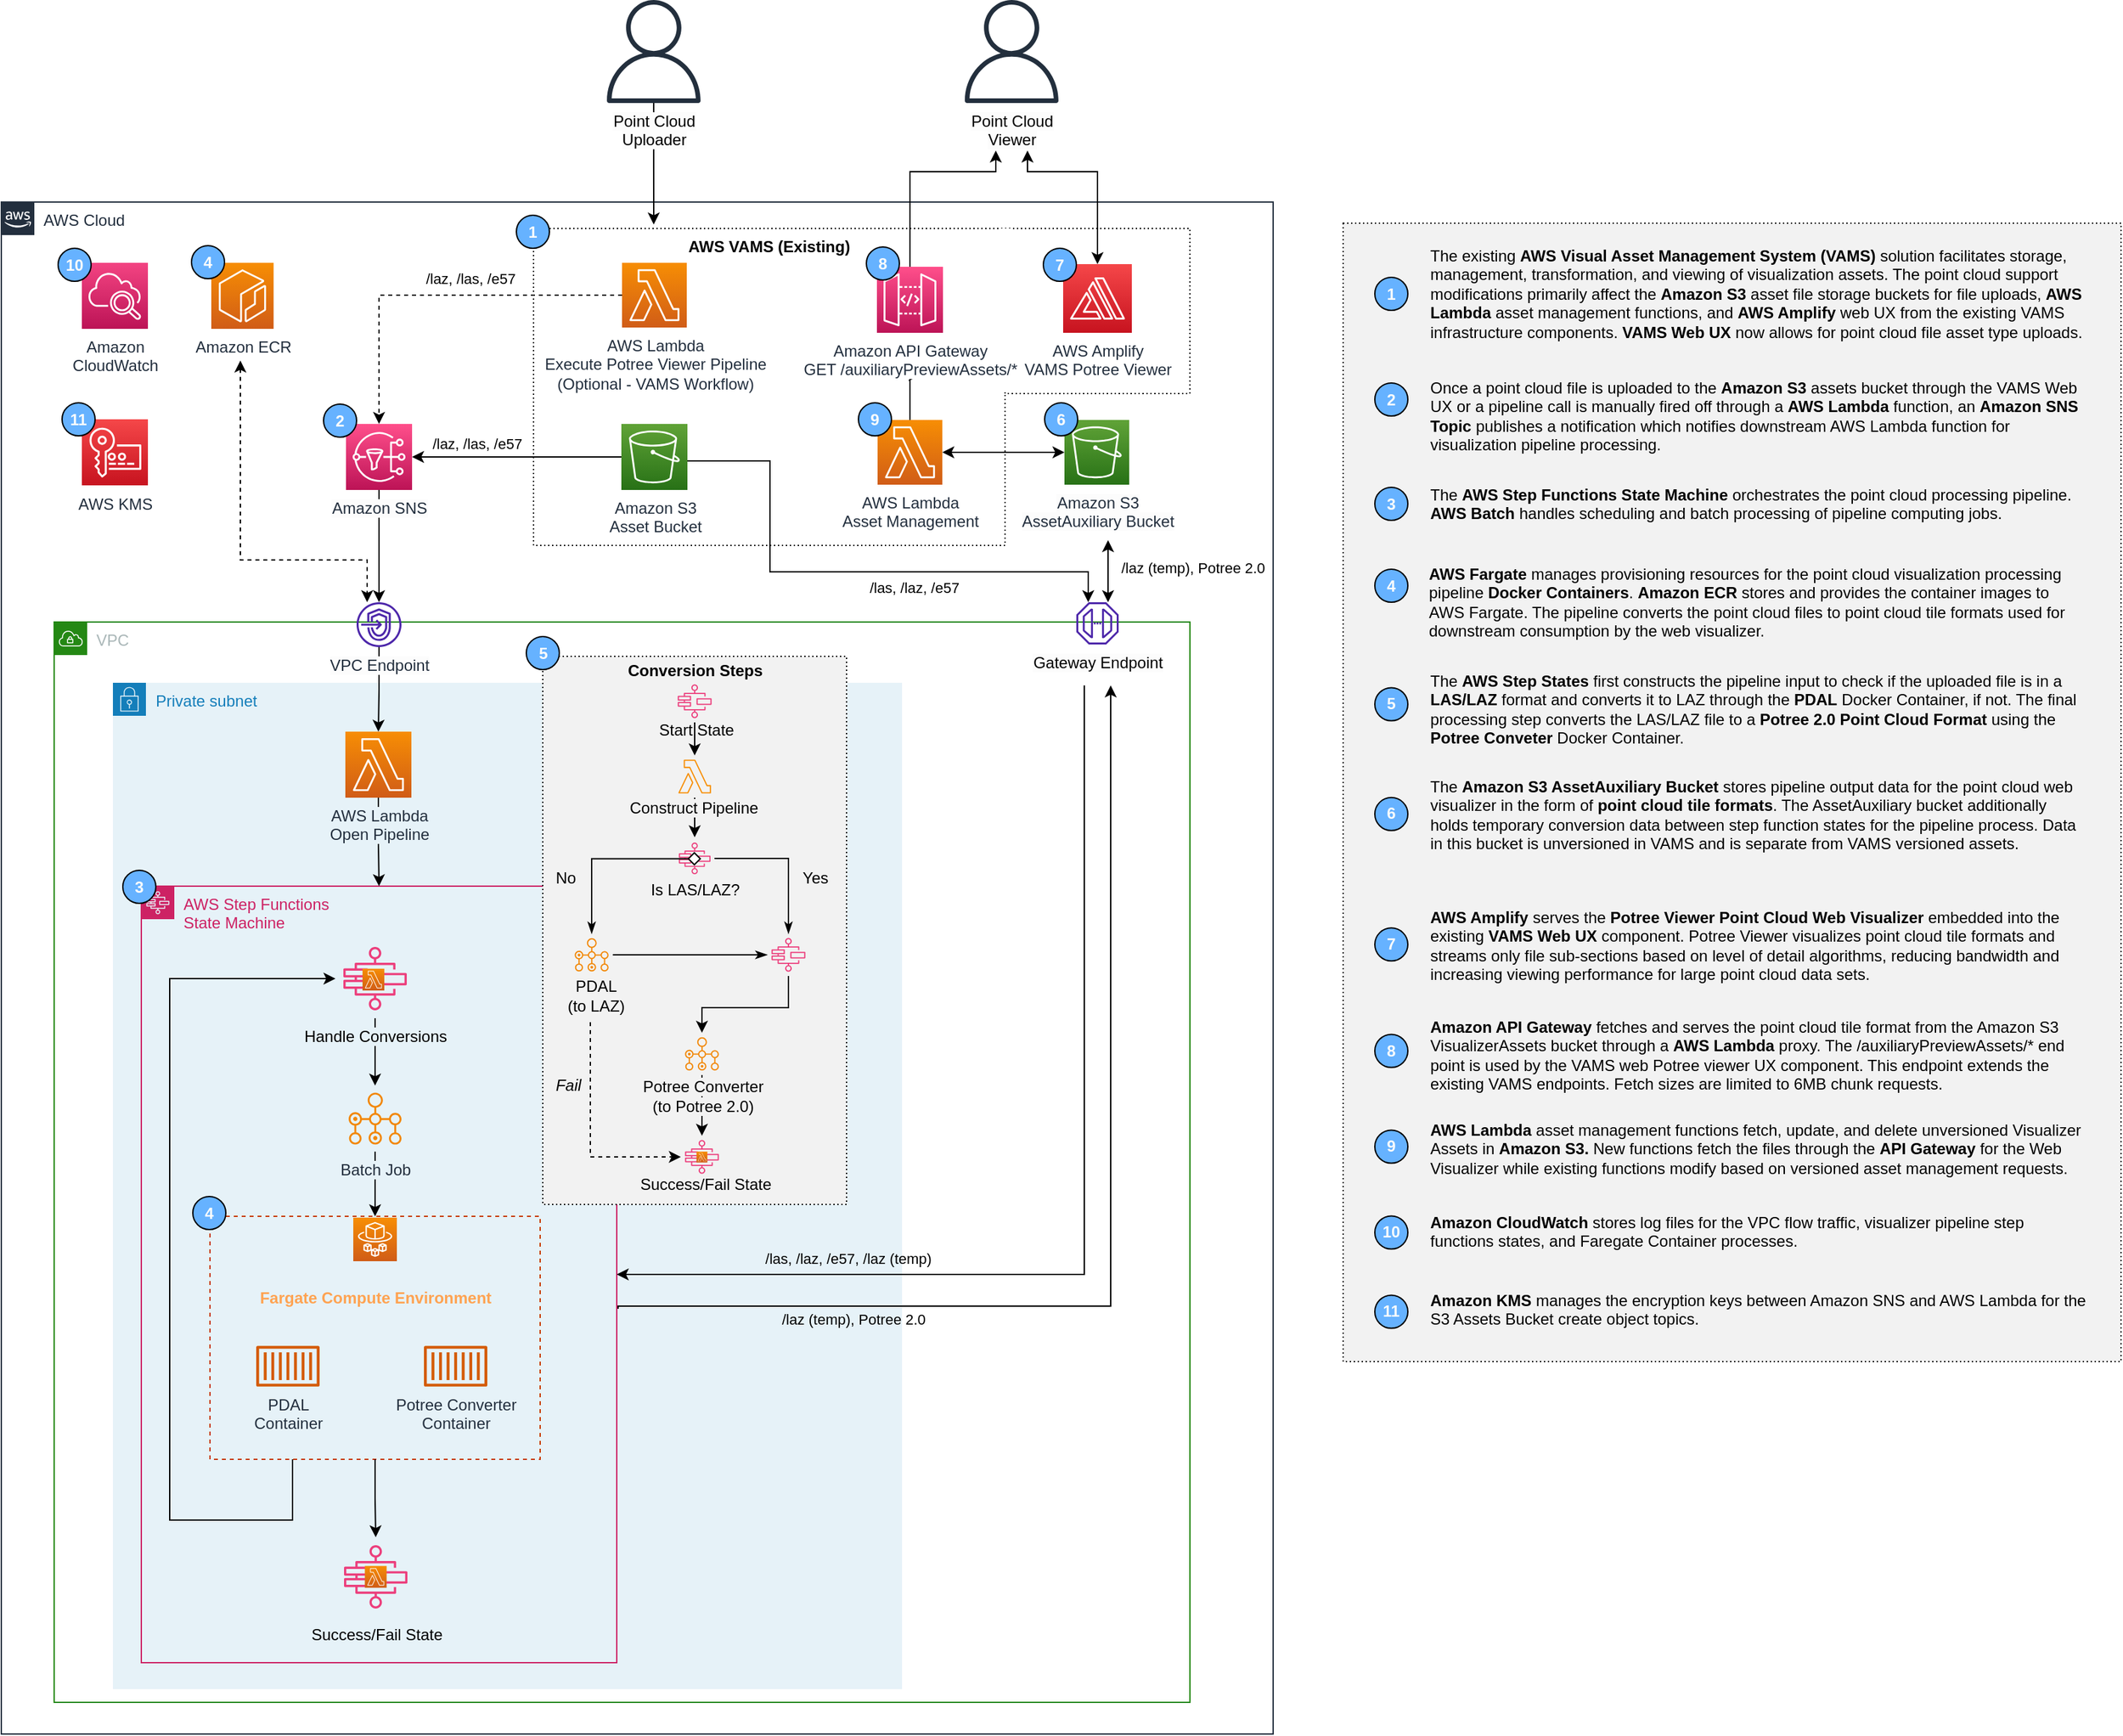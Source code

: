 <mxfile version="21.7.4" type="device">
  <diagram name="Page-1" id="asZA_H9dcr1Hdg0wqSvO">
    <mxGraphModel dx="874" dy="1098" grid="0" gridSize="10" guides="1" tooltips="1" connect="1" arrows="1" fold="1" page="0" pageScale="1" pageWidth="850" pageHeight="1100" math="0" shadow="0">
      <root>
        <mxCell id="0" />
        <mxCell id="P3zlHuA92NW-nEsySU8p-326" value="Groups" style="" parent="0" />
        <mxCell id="P3zlHuA92NW-nEsySU8p-206" value="Private subnet" style="points=[[0,0],[0.25,0],[0.5,0],[0.75,0],[1,0],[1,0.25],[1,0.5],[1,0.75],[1,1],[0.75,1],[0.5,1],[0.25,1],[0,1],[0,0.75],[0,0.5],[0,0.25]];outlineConnect=0;gradientColor=none;html=1;whiteSpace=wrap;fontSize=12;fontStyle=0;container=1;pointerEvents=0;collapsible=0;recursiveResize=0;shape=mxgraph.aws4.group;grIcon=mxgraph.aws4.group_security_group;grStroke=0;strokeColor=#147EBA;fillColor=#E6F2F8;verticalAlign=top;align=left;spacingLeft=30;fontColor=#147EBA;dashed=0;" parent="P3zlHuA92NW-nEsySU8p-326" vertex="1">
          <mxGeometry x="1344.5" y="647" width="597.5" height="762" as="geometry" />
        </mxCell>
        <mxCell id="P3zlHuA92NW-nEsySU8p-205" value="AWS Step Functions &lt;br&gt;State Machine" style="points=[[0,0],[0.25,0],[0.5,0],[0.75,0],[1,0],[1,0.25],[1,0.5],[1,0.75],[1,1],[0.75,1],[0.5,1],[0.25,1],[0,1],[0,0.75],[0,0.5],[0,0.25]];outlineConnect=0;gradientColor=none;html=1;whiteSpace=wrap;fontSize=12;fontStyle=0;container=0;pointerEvents=0;collapsible=0;recursiveResize=0;shape=mxgraph.aws4.group;grIcon=mxgraph.aws4.group_aws_step_functions_workflow;strokeColor=#CD2264;fillColor=none;verticalAlign=top;align=left;spacingLeft=30;fontColor=#CD2264;dashed=0;" parent="P3zlHuA92NW-nEsySU8p-326" vertex="1">
          <mxGeometry x="1366" y="801" width="360" height="588" as="geometry" />
        </mxCell>
        <mxCell id="P3zlHuA92NW-nEsySU8p-51" value="AWS Cloud" style="points=[[0,0],[0.25,0],[0.5,0],[0.75,0],[1,0],[1,0.25],[1,0.5],[1,0.75],[1,1],[0.75,1],[0.5,1],[0.25,1],[0,1],[0,0.75],[0,0.5],[0,0.25]];outlineConnect=0;gradientColor=none;html=1;whiteSpace=wrap;fontSize=12;fontStyle=0;container=0;pointerEvents=0;collapsible=0;recursiveResize=0;shape=mxgraph.aws4.group;grIcon=mxgraph.aws4.group_aws_cloud_alt;strokeColor=#232F3E;fillColor=none;verticalAlign=top;align=left;spacingLeft=30;fontColor=#232F3E;dashed=0;" parent="P3zlHuA92NW-nEsySU8p-326" vertex="1">
          <mxGeometry x="1260" y="283" width="963" height="1160" as="geometry" />
        </mxCell>
        <mxCell id="P3zlHuA92NW-nEsySU8p-172" value="VPC" style="points=[[0,0],[0.25,0],[0.5,0],[0.75,0],[1,0],[1,0.25],[1,0.5],[1,0.75],[1,1],[0.75,1],[0.5,1],[0.25,1],[0,1],[0,0.75],[0,0.5],[0,0.25]];outlineConnect=0;gradientColor=none;html=1;whiteSpace=wrap;fontSize=12;fontStyle=0;container=0;pointerEvents=0;collapsible=0;recursiveResize=0;shape=mxgraph.aws4.group;grIcon=mxgraph.aws4.group_vpc;strokeColor=#248814;fillColor=none;verticalAlign=top;align=left;spacingLeft=30;fontColor=#AAB7B8;dashed=0;" parent="P3zlHuA92NW-nEsySU8p-326" vertex="1">
          <mxGeometry x="1300" y="601" width="860" height="818" as="geometry" />
        </mxCell>
        <mxCell id="P3zlHuA92NW-nEsySU8p-188" value="&lt;font color=&quot;#000000&quot;&gt;&lt;b&gt;AWS VAMS (Existing)&lt;/b&gt;&lt;/font&gt;" style="fillColor=none;strokeColor=#000000;dashed=1;verticalAlign=top;fontStyle=0;fontColor=#147EBA;whiteSpace=wrap;html=1;dashPattern=1 2;" parent="P3zlHuA92NW-nEsySU8p-326" vertex="1">
          <mxGeometry x="1663" y="303" width="357" height="240" as="geometry" />
        </mxCell>
        <mxCell id="P3zlHuA92NW-nEsySU8p-235" value="" style="rounded=0;whiteSpace=wrap;html=1;fillColor=#f2f2f2;dashed=1;dashPattern=1 2;" parent="P3zlHuA92NW-nEsySU8p-326" vertex="1">
          <mxGeometry x="1670" y="627" width="230" height="415" as="geometry" />
        </mxCell>
        <mxCell id="P3zlHuA92NW-nEsySU8p-204" value="" style="group;dashed=1;dashPattern=1 2;" parent="P3zlHuA92NW-nEsySU8p-326" vertex="1" connectable="0">
          <mxGeometry x="1418" y="1051" width="250" height="184" as="geometry" />
        </mxCell>
        <mxCell id="P3zlHuA92NW-nEsySU8p-191" value="" style="rounded=0;whiteSpace=wrap;html=1;fillColor=none;fontColor=#000000;strokeColor=#C73500;dashed=1;" parent="P3zlHuA92NW-nEsySU8p-204" vertex="1">
          <mxGeometry width="250" height="184" as="geometry" />
        </mxCell>
        <mxCell id="P3zlHuA92NW-nEsySU8p-192" value="&lt;font color=&quot;#ffa352&quot;&gt;&lt;br&gt;&lt;b&gt;Fargate Compute Environment&lt;/b&gt;&lt;/font&gt;" style="sketch=0;points=[[0,0,0],[0.25,0,0],[0.5,0,0],[0.75,0,0],[1,0,0],[0,1,0],[0.25,1,0],[0.5,1,0],[0.75,1,0],[1,1,0],[0,0.25,0],[0,0.5,0],[0,0.75,0],[1,0.25,0],[1,0.5,0],[1,0.75,0]];outlineConnect=0;fontColor=#232F3E;gradientColor=#F78E04;gradientDirection=north;fillColor=#D05C17;strokeColor=#ffffff;dashed=0;verticalLabelPosition=bottom;verticalAlign=top;align=center;html=1;fontSize=12;fontStyle=0;aspect=fixed;shape=mxgraph.aws4.resourceIcon;resIcon=mxgraph.aws4.fargate;" parent="P3zlHuA92NW-nEsySU8p-204" vertex="1">
          <mxGeometry x="108.5" y="1" width="33" height="33" as="geometry" />
        </mxCell>
        <mxCell id="ZkvdCX0CWbvOf_RxFRPi-1" value="" style="fillColor=none;strokeColor=#000000;dashed=1;verticalAlign=top;fontStyle=0;fontColor=#147EBA;whiteSpace=wrap;html=1;dashPattern=1 2;" parent="P3zlHuA92NW-nEsySU8p-326" vertex="1">
          <mxGeometry x="2020" y="303" width="140" height="125" as="geometry" />
        </mxCell>
        <mxCell id="ZkvdCX0CWbvOf_RxFRPi-3" value="" style="rounded=0;whiteSpace=wrap;html=1;strokeColor=none;" parent="P3zlHuA92NW-nEsySU8p-326" vertex="1">
          <mxGeometry x="2016" y="303" width="9" height="124" as="geometry" />
        </mxCell>
        <mxCell id="ZkvdCX0CWbvOf_RxFRPi-14" value="" style="rounded=0;whiteSpace=wrap;html=1;fillColor=#f2f2f2;dashed=1;dashPattern=1 2;" parent="P3zlHuA92NW-nEsySU8p-326" vertex="1">
          <mxGeometry x="2276" y="299" width="589" height="862" as="geometry" />
        </mxCell>
        <mxCell id="HA9BwRUmKmDaCuc93T5s-1" style="edgeStyle=orthogonalEdgeStyle;rounded=0;orthogonalLoop=1;jettySize=auto;html=1;exitX=0.5;exitY=1;exitDx=0;exitDy=0;" parent="P3zlHuA92NW-nEsySU8p-326" source="ZkvdCX0CWbvOf_RxFRPi-14" target="ZkvdCX0CWbvOf_RxFRPi-14" edge="1">
          <mxGeometry relative="1" as="geometry" />
        </mxCell>
        <mxCell id="1" value="Main" style="" parent="0" />
        <mxCell id="P3zlHuA92NW-nEsySU8p-74" value="/laz, /las, /e57" style="edgeStyle=orthogonalEdgeStyle;rounded=0;orthogonalLoop=1;jettySize=auto;html=1;exitX=0;exitY=0.5;exitDx=0;exitDy=0;exitPerimeter=0;entryX=1;entryY=0.5;entryDx=0;entryDy=0;entryPerimeter=0;" parent="1" source="P3zlHuA92NW-nEsySU8p-77" target="P3zlHuA92NW-nEsySU8p-142" edge="1">
          <mxGeometry x="0.382" y="-10" relative="1" as="geometry">
            <mxPoint as="offset" />
            <mxPoint x="1640" y="356" as="sourcePoint" />
            <mxPoint x="1590" y="371" as="targetPoint" />
            <Array as="points" />
          </mxGeometry>
        </mxCell>
        <mxCell id="P3zlHuA92NW-nEsySU8p-144" style="edgeStyle=orthogonalEdgeStyle;rounded=0;orthogonalLoop=1;jettySize=auto;html=1;" parent="1" source="P3zlHuA92NW-nEsySU8p-142" target="P3zlHuA92NW-nEsySU8p-174" edge="1">
          <mxGeometry relative="1" as="geometry">
            <mxPoint x="1547" y="574" as="targetPoint" />
            <Array as="points">
              <mxPoint x="1558" y="485" />
              <mxPoint x="1558" y="485" />
            </Array>
          </mxGeometry>
        </mxCell>
        <mxCell id="P3zlHuA92NW-nEsySU8p-157" value="" style="edgeStyle=orthogonalEdgeStyle;rounded=0;orthogonalLoop=1;jettySize=auto;html=1;entryX=0.5;entryY=0;entryDx=0;entryDy=0;entryPerimeter=0;startArrow=classic;startFill=1;endArrow=classic;endFill=1;" parent="1" target="P3zlHuA92NW-nEsySU8p-155" edge="1">
          <mxGeometry relative="1" as="geometry">
            <mxPoint x="2037" y="244" as="sourcePoint" />
            <Array as="points">
              <mxPoint x="2037" y="260" />
              <mxPoint x="2090" y="260" />
            </Array>
            <mxPoint x="2090" y="324" as="targetPoint" />
          </mxGeometry>
        </mxCell>
        <mxCell id="P3zlHuA92NW-nEsySU8p-214" style="edgeStyle=orthogonalEdgeStyle;rounded=0;orthogonalLoop=1;jettySize=auto;html=1;entryX=0.5;entryY=0;entryDx=0;entryDy=0;" parent="1" source="P3zlHuA92NW-nEsySU8p-212" target="P3zlHuA92NW-nEsySU8p-191" edge="1">
          <mxGeometry relative="1" as="geometry" />
        </mxCell>
        <mxCell id="P3zlHuA92NW-nEsySU8p-215" value="&lt;font color=&quot;#000000&quot;&gt;Success/Fail State&lt;/font&gt;" style="sketch=0;points=[[0,0,0],[0.25,0,0],[0.5,0,0],[0.75,0,0],[1,0,0],[0,1,0],[0.25,1,0],[0.5,1,0],[0.75,1,0],[1,1,0],[0,0.25,0],[0,0.5,0],[0,0.75,0],[1,0.25,0],[1,0.5,0],[1,0.75,0]];outlineConnect=0;fontColor=#232F3E;gradientColor=#FF4F8B;gradientDirection=north;fillColor=none;strokeColor=#ec3e7c;dashed=0;verticalLabelPosition=bottom;verticalAlign=top;align=center;html=1;fontSize=12;fontStyle=0;aspect=fixed;shape=mxgraph.aws4.resourceIcon;resIcon=mxgraph.aws4.step_functions;labelBackgroundColor=#e6f2f8;" parent="1" vertex="1">
          <mxGeometry x="1513.5" y="1294" width="60" height="60" as="geometry" />
        </mxCell>
        <mxCell id="P3zlHuA92NW-nEsySU8p-216" style="edgeStyle=orthogonalEdgeStyle;rounded=0;orthogonalLoop=1;jettySize=auto;html=1;entryX=0.5;entryY=0;entryDx=0;entryDy=0;entryPerimeter=0;" parent="1" source="P3zlHuA92NW-nEsySU8p-191" target="P3zlHuA92NW-nEsySU8p-215" edge="1">
          <mxGeometry relative="1" as="geometry" />
        </mxCell>
        <mxCell id="P3zlHuA92NW-nEsySU8p-221" style="edgeStyle=orthogonalEdgeStyle;rounded=0;orthogonalLoop=1;jettySize=auto;html=1;entryX=0.5;entryY=0;entryDx=0;entryDy=0;" parent="1" source="P3zlHuA92NW-nEsySU8p-220" target="P3zlHuA92NW-nEsySU8p-205" edge="1">
          <mxGeometry relative="1" as="geometry" />
        </mxCell>
        <mxCell id="P3zlHuA92NW-nEsySU8p-213" style="edgeStyle=orthogonalEdgeStyle;rounded=0;orthogonalLoop=1;jettySize=auto;html=1;entryX=0.5;entryY=0;entryDx=0;entryDy=0;entryPerimeter=0;" parent="1" source="P3zlHuA92NW-nEsySU8p-208" target="P3zlHuA92NW-nEsySU8p-212" edge="1">
          <mxGeometry relative="1" as="geometry" />
        </mxCell>
        <mxCell id="P3zlHuA92NW-nEsySU8p-222" style="edgeStyle=orthogonalEdgeStyle;rounded=0;orthogonalLoop=1;jettySize=auto;html=1;entryX=0;entryY=0.5;entryDx=0;entryDy=0;entryPerimeter=0;exitX=0.25;exitY=1;exitDx=0;exitDy=0;" parent="1" source="P3zlHuA92NW-nEsySU8p-191" target="P3zlHuA92NW-nEsySU8p-208" edge="1">
          <mxGeometry relative="1" as="geometry">
            <Array as="points">
              <mxPoint x="1480.5" y="1281" />
              <mxPoint x="1387.5" y="1281" />
              <mxPoint x="1387.5" y="871" />
            </Array>
          </mxGeometry>
        </mxCell>
        <mxCell id="P3zlHuA92NW-nEsySU8p-175" value="" style="edgeStyle=orthogonalEdgeStyle;rounded=0;orthogonalLoop=1;jettySize=auto;html=1;entryX=0.5;entryY=0;entryDx=0;entryDy=0;entryPerimeter=0;" parent="1" source="P3zlHuA92NW-nEsySU8p-174" target="P3zlHuA92NW-nEsySU8p-220" edge="1">
          <mxGeometry relative="1" as="geometry">
            <mxPoint x="1546" y="658" as="targetPoint" />
          </mxGeometry>
        </mxCell>
        <mxCell id="P3zlHuA92NW-nEsySU8p-224" style="edgeStyle=orthogonalEdgeStyle;rounded=0;orthogonalLoop=1;jettySize=auto;html=1;" parent="1" edge="1">
          <mxGeometry relative="1" as="geometry">
            <mxPoint x="2100" y="649" as="targetPoint" />
            <Array as="points">
              <mxPoint x="2100" y="1119" />
            </Array>
            <mxPoint x="1727" y="1121" as="sourcePoint" />
          </mxGeometry>
        </mxCell>
        <mxCell id="P3zlHuA92NW-nEsySU8p-270" value="&lt;span style=&quot;&quot;&gt;/laz (temp), Potree 2.0&lt;/span&gt;" style="edgeLabel;html=1;align=center;verticalAlign=middle;resizable=0;points=[];labelBackgroundColor=none;" parent="P3zlHuA92NW-nEsySU8p-224" vertex="1" connectable="0">
          <mxGeometry x="-0.574" y="2" relative="1" as="geometry">
            <mxPoint y="12" as="offset" />
          </mxGeometry>
        </mxCell>
        <mxCell id="P3zlHuA92NW-nEsySU8p-225" style="edgeStyle=orthogonalEdgeStyle;rounded=0;orthogonalLoop=1;jettySize=auto;html=1;startArrow=classic;startFill=1;endArrow=none;endFill=0;exitX=1;exitY=0.5;exitDx=0;exitDy=0;" parent="1" edge="1" source="P3zlHuA92NW-nEsySU8p-205">
          <mxGeometry relative="1" as="geometry">
            <mxPoint x="1669" y="1099" as="sourcePoint" />
            <mxPoint x="2080" y="649" as="targetPoint" />
            <Array as="points">
              <mxPoint x="2080" y="1095" />
            </Array>
          </mxGeometry>
        </mxCell>
        <mxCell id="P3zlHuA92NW-nEsySU8p-271" value="&lt;span style=&quot;&quot;&gt;/las, /laz, /e57, /laz (temp)&lt;/span&gt;" style="edgeLabel;html=1;align=center;verticalAlign=middle;resizable=0;points=[];labelBackgroundColor=none;" parent="P3zlHuA92NW-nEsySU8p-225" vertex="1" connectable="0">
          <mxGeometry x="-0.5" y="1" relative="1" as="geometry">
            <mxPoint x="-25" y="-11" as="offset" />
          </mxGeometry>
        </mxCell>
        <mxCell id="P3zlHuA92NW-nEsySU8p-231" style="edgeStyle=orthogonalEdgeStyle;rounded=0;orthogonalLoop=1;jettySize=auto;html=1;entryX=0;entryY=0.5;entryDx=0;entryDy=0;entryPerimeter=0;startArrow=classic;startFill=1;endArrow=classic;endFill=1;" parent="1" source="P3zlHuA92NW-nEsySU8p-177" target="P3zlHuA92NW-nEsySU8p-55" edge="1">
          <mxGeometry relative="1" as="geometry" />
        </mxCell>
        <mxCell id="P3zlHuA92NW-nEsySU8p-232" style="edgeStyle=orthogonalEdgeStyle;rounded=0;orthogonalLoop=1;jettySize=auto;html=1;startArrow=none;startFill=0;exitX=0.5;exitY=0;exitDx=0;exitDy=0;exitPerimeter=0;endArrow=classic;endFill=1;" parent="1" source="ZkvdCX0CWbvOf_RxFRPi-2" edge="1">
          <mxGeometry relative="1" as="geometry">
            <mxPoint x="2013" y="244" as="targetPoint" />
            <Array as="points">
              <mxPoint x="1956" y="260" />
              <mxPoint x="2013" y="260" />
              <mxPoint x="2013" y="244" />
            </Array>
            <mxPoint x="1956" y="318" as="sourcePoint" />
          </mxGeometry>
        </mxCell>
        <mxCell id="P3zlHuA92NW-nEsySU8p-155" value="AWS Amplify&lt;br&gt;VAMS Potree Viewer" style="sketch=0;points=[[0,0,0],[0.25,0,0],[0.5,0,0],[0.75,0,0],[1,0,0],[0,1,0],[0.25,1,0],[0.5,1,0],[0.75,1,0],[1,1,0],[0,0.25,0],[0,0.5,0],[0,0.75,0],[1,0.25,0],[1,0.5,0],[1,0.75,0]];outlineConnect=0;fontColor=#232F3E;gradientColor=#F54749;gradientDirection=north;fillColor=#C7131F;strokeColor=#ffffff;dashed=0;verticalLabelPosition=bottom;verticalAlign=top;align=center;html=1;fontSize=12;fontStyle=0;aspect=fixed;shape=mxgraph.aws4.resourceIcon;resIcon=mxgraph.aws4.amplify;" parent="1" vertex="1">
          <mxGeometry x="2064" y="330" width="52" height="52" as="geometry" />
        </mxCell>
        <mxCell id="P3zlHuA92NW-nEsySU8p-334" style="edgeStyle=orthogonalEdgeStyle;rounded=0;orthogonalLoop=1;jettySize=auto;html=1;" parent="1" source="P3zlHuA92NW-nEsySU8p-316" edge="1">
          <mxGeometry relative="1" as="geometry">
            <mxPoint x="1754" y="300" as="targetPoint" />
          </mxGeometry>
        </mxCell>
        <mxCell id="P3zlHuA92NW-nEsySU8p-316" value="&lt;span style=&quot;background-color: rgb(252, 252, 252);&quot;&gt;&lt;span style=&quot;color: rgb(0, 0, 0);&quot;&gt;Point&amp;nbsp;&lt;/span&gt;&lt;span style=&quot;color: rgb(0, 0, 0);&quot;&gt;Cloud&lt;/span&gt;&lt;span style=&quot;color: rgb(0, 0, 0);&quot;&gt;&lt;br&gt;&lt;/span&gt;&lt;/span&gt;&lt;div style=&quot;border-color: var(--border-color); color: rgb(0, 0, 0);&quot;&gt;&lt;span style=&quot;border-color: var(--border-color); background-color: rgb(252, 252, 252);&quot;&gt;Uploader&lt;/span&gt;&lt;/div&gt;" style="sketch=0;outlineConnect=0;fontColor=#232F3E;gradientColor=none;fillColor=#232F3D;strokeColor=none;dashed=0;verticalLabelPosition=bottom;verticalAlign=top;align=center;html=1;fontSize=12;fontStyle=0;aspect=fixed;pointerEvents=1;shape=mxgraph.aws4.user;" parent="1" vertex="1">
          <mxGeometry x="1715" y="130" width="78" height="78" as="geometry" />
        </mxCell>
        <mxCell id="P3zlHuA92NW-nEsySU8p-317" value="&lt;span style=&quot;background-color: rgb(252, 252, 252);&quot;&gt;&lt;span style=&quot;color: rgb(0, 0, 0);&quot;&gt;Point&amp;nbsp;&lt;/span&gt;&lt;span style=&quot;color: rgb(0, 0, 0);&quot;&gt;Cloud&lt;/span&gt;&lt;span style=&quot;color: rgb(0, 0, 0);&quot;&gt;&lt;br&gt;&lt;/span&gt;&lt;/span&gt;&lt;div style=&quot;border-color: var(--border-color); color: rgb(0, 0, 0);&quot;&gt;&lt;span style=&quot;border-color: var(--border-color); background-color: rgb(252, 252, 252);&quot;&gt;Viewer&lt;/span&gt;&lt;/div&gt;" style="sketch=0;outlineConnect=0;fontColor=#232F3E;gradientColor=none;fillColor=#232F3D;strokeColor=none;dashed=0;verticalLabelPosition=bottom;verticalAlign=top;align=center;html=1;fontSize=12;fontStyle=0;aspect=fixed;pointerEvents=1;shape=mxgraph.aws4.user;" parent="1" vertex="1">
          <mxGeometry x="1986" y="130" width="78" height="78" as="geometry" />
        </mxCell>
        <mxCell id="P3zlHuA92NW-nEsySU8p-55" value="&lt;span style=&quot;background-color: rgb(252, 252, 252);&quot;&gt;Amazon S3&lt;br&gt;AssetAuxiliary Bucket&lt;/span&gt;" style="sketch=0;points=[[0,0,0],[0.25,0,0],[0.5,0,0],[0.75,0,0],[1,0,0],[0,1,0],[0.25,1,0],[0.5,1,0],[0.75,1,0],[1,1,0],[0,0.25,0],[0,0.5,0],[0,0.75,0],[1,0.25,0],[1,0.5,0],[1,0.75,0]];outlineConnect=0;fontColor=#232F3E;gradientColor=#60A337;gradientDirection=north;fillColor=#277116;strokeColor=#ffffff;dashed=0;verticalLabelPosition=bottom;verticalAlign=top;align=center;html=1;fontSize=12;fontStyle=0;aspect=fixed;shape=mxgraph.aws4.resourceIcon;resIcon=mxgraph.aws4.s3;movable=1;resizable=1;rotatable=1;deletable=1;editable=1;locked=0;connectable=1;" parent="1" vertex="1">
          <mxGeometry x="2065" y="448" width="49" height="49" as="geometry" />
        </mxCell>
        <mxCell id="P3zlHuA92NW-nEsySU8p-220" value="&lt;span style=&quot;background-color: rgb(230, 242, 248);&quot;&gt;AWS Lambda&lt;br&gt;Open Pipeline&lt;/span&gt;" style="sketch=0;points=[[0,0,0],[0.25,0,0],[0.5,0,0],[0.75,0,0],[1,0,0],[0,1,0],[0.25,1,0],[0.5,1,0],[0.75,1,0],[1,1,0],[0,0.25,0],[0,0.5,0],[0,0.75,0],[1,0.25,0],[1,0.5,0],[1,0.75,0]];outlineConnect=0;fontColor=#232F3E;gradientColor=#F78E04;gradientDirection=north;fillColor=#D05C17;strokeColor=#ffffff;dashed=0;verticalLabelPosition=bottom;verticalAlign=top;align=center;html=1;fontSize=12;fontStyle=0;aspect=fixed;shape=mxgraph.aws4.resourceIcon;resIcon=mxgraph.aws4.lambda;" parent="1" vertex="1">
          <mxGeometry x="1520.5" y="684" width="50" height="50" as="geometry" />
        </mxCell>
        <mxCell id="P3zlHuA92NW-nEsySU8p-208" value="&lt;font style=&quot;background-color: rgb(230, 242, 248);&quot; color=&quot;#000000&quot;&gt;Handle Conversions&lt;/font&gt;" style="sketch=0;points=[[0,0,0],[0.25,0,0],[0.5,0,0],[0.75,0,0],[1,0,0],[0,1,0],[0.25,1,0],[0.5,1,0],[0.75,1,0],[1,1,0],[0,0.25,0],[0,0.5,0],[0,0.75,0],[1,0.25,0],[1,0.5,0],[1,0.75,0]];outlineConnect=0;fontColor=#232F3E;gradientColor=#FF4F8B;gradientDirection=north;fillColor=none;strokeColor=#ec3e7c;dashed=0;verticalLabelPosition=bottom;verticalAlign=top;align=center;html=1;fontSize=12;fontStyle=0;aspect=fixed;shape=mxgraph.aws4.resourceIcon;resIcon=mxgraph.aws4.step_functions;labelBackgroundColor=#e6f2f8;" parent="1" vertex="1">
          <mxGeometry x="1513" y="841" width="60" height="60" as="geometry" />
        </mxCell>
        <mxCell id="P3zlHuA92NW-nEsySU8p-212" value="&lt;span style=&quot;background-color: rgb(230, 242, 248);&quot;&gt;Batch Job&lt;/span&gt;" style="sketch=0;points=[[0,0,0],[0.25,0,0],[0.5,0,0],[0.75,0,0],[1,0,0],[0,1,0],[0.25,1,0],[0.5,1,0],[0.75,1,0],[1,1,0],[0,0.25,0],[0,0.5,0],[0,0.75,0],[1,0.25,0],[1,0.5,0],[1,0.75,0]];outlineConnect=0;fontColor=#232F3E;gradientColor=#F78E04;gradientDirection=north;fillColor=none;strokeColor=#f28706;dashed=0;verticalLabelPosition=bottom;verticalAlign=top;align=center;html=1;fontSize=12;fontStyle=0;aspect=fixed;shape=mxgraph.aws4.resourceIcon;resIcon=mxgraph.aws4.batch;container=0;" parent="1" vertex="1">
          <mxGeometry x="1518" y="952" width="50" height="50" as="geometry" />
        </mxCell>
        <mxCell id="P3zlHuA92NW-nEsySU8p-174" value="&lt;span style=&quot;background-color: rgb(252, 252, 252);&quot;&gt;VPC Endpoint&lt;/span&gt;" style="sketch=0;outlineConnect=0;fontColor=#232F3E;gradientColor=none;fillColor=#4D27AA;strokeColor=none;dashed=0;verticalLabelPosition=bottom;verticalAlign=top;align=center;html=1;fontSize=12;fontStyle=0;aspect=fixed;pointerEvents=1;shape=mxgraph.aws4.endpoints;" parent="1" vertex="1">
          <mxGeometry x="1529" y="586" width="34" height="34" as="geometry" />
        </mxCell>
        <mxCell id="P3zlHuA92NW-nEsySU8p-184" value="&lt;span style=&quot;background-color: rgb(252, 252, 252);&quot;&gt;Gateway Endpoint&lt;/span&gt;" style="sketch=0;outlineConnect=0;fillColor=#4d27aa;strokeColor=#9673a6;dashed=0;verticalLabelPosition=bottom;verticalAlign=top;align=center;html=1;fontSize=12;fontStyle=0;aspect=fixed;pointerEvents=1;shape=mxgraph.aws4.endpoint;gradientColor=none;fillStyle=solid;strokeWidth=1;" parent="1" vertex="1">
          <mxGeometry x="2074" y="586" width="32" height="32" as="geometry" />
        </mxCell>
        <mxCell id="P3zlHuA92NW-nEsySU8p-177" value="AWS Lambda&lt;br&gt;Asset Management" style="sketch=0;points=[[0,0,0],[0.25,0,0],[0.5,0,0],[0.75,0,0],[1,0,0],[0,1,0],[0.25,1,0],[0.5,1,0],[0.75,1,0],[1,1,0],[0,0.25,0],[0,0.5,0],[0,0.75,0],[1,0.25,0],[1,0.5,0],[1,0.75,0]];outlineConnect=0;fontColor=#232F3E;gradientColor=#F78E04;gradientDirection=north;fillColor=#D05C17;strokeColor=#ffffff;dashed=0;verticalLabelPosition=bottom;verticalAlign=top;align=center;html=1;fontSize=12;fontStyle=0;aspect=fixed;shape=mxgraph.aws4.resourceIcon;resIcon=mxgraph.aws4.lambda;" parent="1" vertex="1">
          <mxGeometry x="1923.5" y="448" width="49" height="49" as="geometry" />
        </mxCell>
        <mxCell id="P3zlHuA92NW-nEsySU8p-353" style="edgeStyle=orthogonalEdgeStyle;rounded=0;orthogonalLoop=1;jettySize=auto;html=1;" parent="1" source="P3zlHuA92NW-nEsySU8p-77" target="P3zlHuA92NW-nEsySU8p-184" edge="1">
          <mxGeometry relative="1" as="geometry">
            <Array as="points">
              <mxPoint x="1842" y="479" />
              <mxPoint x="1842" y="563" />
              <mxPoint x="2083" y="563" />
            </Array>
          </mxGeometry>
        </mxCell>
        <mxCell id="P3zlHuA92NW-nEsySU8p-355" value="/las, /laz, /e57" style="edgeLabel;html=1;align=center;verticalAlign=middle;resizable=0;points=[];" parent="P3zlHuA92NW-nEsySU8p-353" vertex="1" connectable="0">
          <mxGeometry x="0.295" y="1" relative="1" as="geometry">
            <mxPoint x="-11" y="13" as="offset" />
          </mxGeometry>
        </mxCell>
        <mxCell id="P3zlHuA92NW-nEsySU8p-77" value="Amazon S3&lt;br&gt;Asset Bucket" style="sketch=0;points=[[0,0,0],[0.25,0,0],[0.5,0,0],[0.75,0,0],[1,0,0],[0,1,0],[0.25,1,0],[0.5,1,0],[0.75,1,0],[1,1,0],[0,0.25,0],[0,0.5,0],[0,0.75,0],[1,0.25,0],[1,0.5,0],[1,0.75,0]];outlineConnect=0;fontColor=#232F3E;gradientColor=#60A337;gradientDirection=north;fillColor=#277116;strokeColor=#ffffff;dashed=0;verticalLabelPosition=bottom;verticalAlign=top;align=center;html=1;fontSize=12;fontStyle=0;aspect=fixed;shape=mxgraph.aws4.resourceIcon;resIcon=mxgraph.aws4.s3;" parent="1" vertex="1">
          <mxGeometry x="1729.5" y="451" width="50" height="50" as="geometry" />
        </mxCell>
        <mxCell id="P3zlHuA92NW-nEsySU8p-354" value="/laz (temp), Potree 2.0" style="edgeStyle=orthogonalEdgeStyle;rounded=0;orthogonalLoop=1;jettySize=auto;html=1;startArrow=classic;startFill=1;" parent="1" edge="1">
          <mxGeometry x="0.071" y="-64" relative="1" as="geometry">
            <mxPoint x="2098.0" y="586" as="sourcePoint" />
            <mxPoint x="2098" y="539" as="targetPoint" />
            <Array as="points">
              <mxPoint x="2098" y="556" />
              <mxPoint x="2098" y="556" />
            </Array>
            <mxPoint y="-1" as="offset" />
          </mxGeometry>
        </mxCell>
        <mxCell id="OqmzVIcWukRT3DHiStDt-3" style="edgeStyle=orthogonalEdgeStyle;rounded=0;orthogonalLoop=1;jettySize=auto;html=1;dashed=1;startArrow=classic;startFill=1;" parent="1" target="P3zlHuA92NW-nEsySU8p-174" edge="1">
          <mxGeometry relative="1" as="geometry">
            <mxPoint x="1441" y="403" as="sourcePoint" />
            <Array as="points">
              <mxPoint x="1441" y="554" />
              <mxPoint x="1537" y="554" />
            </Array>
          </mxGeometry>
        </mxCell>
        <mxCell id="OqmzVIcWukRT3DHiStDt-1" value="&lt;span style=&quot;background-color: rgb(255, 255, 255);&quot;&gt;Amazon ECR&lt;/span&gt;" style="sketch=0;points=[[0,0,0],[0.25,0,0],[0.5,0,0],[0.75,0,0],[1,0,0],[0,1,0],[0.25,1,0],[0.5,1,0],[0.75,1,0],[1,1,0],[0,0.25,0],[0,0.5,0],[0,0.75,0],[1,0.25,0],[1,0.5,0],[1,0.75,0]];outlineConnect=0;fontColor=#232F3E;gradientColor=#F78E04;gradientDirection=north;fillColor=#D05C17;strokeColor=#ffffff;dashed=0;verticalLabelPosition=bottom;verticalAlign=top;align=center;html=1;fontSize=12;fontStyle=0;shape=mxgraph.aws4.resourceIcon;resIcon=mxgraph.aws4.ecr;aspect=fixed;" parent="1" vertex="1">
          <mxGeometry x="1419" y="329" width="47.17" height="50" as="geometry" />
        </mxCell>
        <mxCell id="OqmzVIcWukRT3DHiStDt-2" value="&lt;span style=&quot;background-color: rgb(255, 255, 255);&quot;&gt;Amazon &lt;br&gt;CloudWatch&lt;/span&gt;" style="sketch=0;points=[[0,0,0],[0.25,0,0],[0.5,0,0],[0.75,0,0],[1,0,0],[0,1,0],[0.25,1,0],[0.5,1,0],[0.75,1,0],[1,1,0],[0,0.25,0],[0,0.5,0],[0,0.75,0],[1,0.25,0],[1,0.5,0],[1,0.75,0]];points=[[0,0,0],[0.25,0,0],[0.5,0,0],[0.75,0,0],[1,0,0],[0,1,0],[0.25,1,0],[0.5,1,0],[0.75,1,0],[1,1,0],[0,0.25,0],[0,0.5,0],[0,0.75,0],[1,0.25,0],[1,0.5,0],[1,0.75,0]];outlineConnect=0;fontColor=#232F3E;gradientColor=#F34482;gradientDirection=north;fillColor=#BC1356;strokeColor=#ffffff;dashed=0;verticalLabelPosition=bottom;verticalAlign=top;align=center;html=1;fontSize=12;fontStyle=0;aspect=fixed;shape=mxgraph.aws4.resourceIcon;resIcon=mxgraph.aws4.cloudwatch_2;" parent="1" vertex="1">
          <mxGeometry x="1321" y="329" width="50" height="50" as="geometry" />
        </mxCell>
        <mxCell id="OqmzVIcWukRT3DHiStDt-29" value="AWS KMS" style="sketch=0;points=[[0,0,0],[0.25,0,0],[0.5,0,0],[0.75,0,0],[1,0,0],[0,1,0],[0.25,1,0],[0.5,1,0],[0.75,1,0],[1,1,0],[0,0.25,0],[0,0.5,0],[0,0.75,0],[1,0.25,0],[1,0.5,0],[1,0.75,0]];outlineConnect=0;fontColor=#232F3E;gradientColor=#F54749;gradientDirection=north;fillColor=#C7131F;strokeColor=#ffffff;dashed=0;verticalLabelPosition=bottom;verticalAlign=top;align=center;html=1;fontSize=12;fontStyle=0;aspect=fixed;shape=mxgraph.aws4.resourceIcon;resIcon=mxgraph.aws4.key_management_service;" parent="1" vertex="1">
          <mxGeometry x="1321" y="447.5" width="50" height="50" as="geometry" />
        </mxCell>
        <mxCell id="ZkvdCX0CWbvOf_RxFRPi-4" style="edgeStyle=orthogonalEdgeStyle;rounded=0;orthogonalLoop=1;jettySize=auto;html=1;entryX=0.5;entryY=0;entryDx=0;entryDy=0;entryPerimeter=0;startArrow=classic;startFill=1;endArrow=none;endFill=0;" parent="1" target="P3zlHuA92NW-nEsySU8p-177" edge="1">
          <mxGeometry relative="1" as="geometry">
            <mxPoint x="1956" y="414" as="sourcePoint" />
          </mxGeometry>
        </mxCell>
        <mxCell id="ZkvdCX0CWbvOf_RxFRPi-2" value="&lt;span style=&quot;background-color: rgb(255, 255, 255);&quot;&gt;Amazon API Gateway&lt;br&gt;GET /auxiliaryPreviewAssets/*&lt;/span&gt;" style="sketch=0;points=[[0,0,0],[0.25,0,0],[0.5,0,0],[0.75,0,0],[1,0,0],[0,1,0],[0.25,1,0],[0.5,1,0],[0.75,1,0],[1,1,0],[0,0.25,0],[0,0.5,0],[0,0.75,0],[1,0.25,0],[1,0.5,0],[1,0.75,0]];outlineConnect=0;fontColor=#232F3E;gradientColor=#FF4F8B;gradientDirection=north;fillColor=#BC1356;strokeColor=#ffffff;dashed=0;verticalLabelPosition=bottom;verticalAlign=top;align=center;html=1;fontSize=12;fontStyle=0;shape=mxgraph.aws4.resourceIcon;resIcon=mxgraph.aws4.api_gateway;aspect=fixed;" parent="1" vertex="1">
          <mxGeometry x="1923" y="332" width="50" height="50" as="geometry" />
        </mxCell>
        <mxCell id="P3zlHuA92NW-nEsySU8p-142" value="&lt;span style=&quot;background-color: rgb(252, 252, 252);&quot;&gt;Amazon SNS&lt;/span&gt;" style="sketch=0;points=[[0,0,0],[0.25,0,0],[0.5,0,0],[0.75,0,0],[1,0,0],[0,1,0],[0.25,1,0],[0.5,1,0],[0.75,1,0],[1,1,0],[0,0.25,0],[0,0.5,0],[0,0.75,0],[1,0.25,0],[1,0.5,0],[1,0.75,0]];outlineConnect=0;fontColor=#232F3E;gradientColor=#FF4F8B;gradientDirection=north;fillColor=#BC1356;strokeColor=#ffffff;dashed=0;verticalLabelPosition=bottom;verticalAlign=top;align=center;html=1;fontSize=12;fontStyle=0;aspect=fixed;shape=mxgraph.aws4.resourceIcon;resIcon=mxgraph.aws4.sns;" parent="1" vertex="1">
          <mxGeometry x="1521" y="451" width="50" height="50" as="geometry" />
        </mxCell>
        <mxCell id="ZkvdCX0CWbvOf_RxFRPi-6" value="&lt;font color=&quot;#fcfcfc&quot;&gt;&lt;b&gt;10&lt;/b&gt;&lt;/font&gt;" style="ellipse;whiteSpace=wrap;html=1;aspect=fixed;fillColor=#66B2FF;" parent="1" vertex="1">
          <mxGeometry x="1303" y="318" width="25" height="25" as="geometry" />
        </mxCell>
        <mxCell id="ZkvdCX0CWbvOf_RxFRPi-7" value="&lt;font color=&quot;#fcfcfc&quot;&gt;&lt;b&gt;11&lt;/b&gt;&lt;/font&gt;" style="ellipse;whiteSpace=wrap;html=1;aspect=fixed;fillColor=#66B2FF;" parent="1" vertex="1">
          <mxGeometry x="1306" y="435" width="25" height="25" as="geometry" />
        </mxCell>
        <mxCell id="GOVtCaqf3uZ5J7UGGhO3-1" value="" style="sketch=0;points=[[0,0,0],[0.25,0,0],[0.5,0,0],[0.75,0,0],[1,0,0],[0,1,0],[0.25,1,0],[0.5,1,0],[0.75,1,0],[1,1,0],[0,0.25,0],[0,0.5,0],[0,0.75,0],[1,0.25,0],[1,0.5,0],[1,0.75,0]];outlineConnect=0;fontColor=#232F3E;gradientColor=#F78E04;gradientDirection=north;fillColor=#D05C17;strokeColor=#ffffff;dashed=0;verticalLabelPosition=bottom;verticalAlign=top;align=center;html=1;fontSize=12;fontStyle=0;aspect=fixed;shape=mxgraph.aws4.resourceIcon;resIcon=mxgraph.aws4.lambda;" parent="1" vertex="1">
          <mxGeometry x="1533.5" y="863.5" width="16.5" height="16.5" as="geometry" />
        </mxCell>
        <mxCell id="P3zlHuA92NW-nEsySU8p-239" value="" style="sketch=0;points=[[0,0,0],[0.25,0,0],[0.5,0,0],[0.75,0,0],[1,0,0],[0,1,0],[0.25,1,0],[0.5,1,0],[0.75,1,0],[1,1,0],[0,0.25,0],[0,0.5,0],[0,0.75,0],[1,0.25,0],[1,0.5,0],[1,0.75,0]];outlineConnect=0;fontColor=#232F3E;gradientColor=#FF4F8B;gradientDirection=north;fillColor=none;strokeColor=#ec3e7c;dashed=0;verticalLabelPosition=bottom;verticalAlign=top;align=center;html=1;fontSize=12;fontStyle=0;aspect=fixed;shape=mxgraph.aws4.resourceIcon;resIcon=mxgraph.aws4.step_functions;labelBackgroundColor=#e6f2f8;" parent="1" vertex="1">
          <mxGeometry x="1769" y="645" width="32" height="32" as="geometry" />
        </mxCell>
        <mxCell id="P3zlHuA92NW-nEsySU8p-240" value="" style="sketch=0;points=[[0,0,0],[0.25,0,0],[0.5,0,0],[0.75,0,0],[1,0,0],[0,1,0],[0.25,1,0],[0.5,1,0],[0.75,1,0],[1,1,0],[0,0.25,0],[0,0.5,0],[0,0.75,0],[1,0.25,0],[1,0.5,0],[1,0.75,0]];outlineConnect=0;fontColor=#232F3E;gradientColor=#F78E04;gradientDirection=north;fillColor=none;strokeColor=#f28706;dashed=0;verticalLabelPosition=bottom;verticalAlign=top;align=center;html=1;fontSize=12;fontStyle=0;aspect=fixed;shape=mxgraph.aws4.resourceIcon;resIcon=mxgraph.aws4.batch;container=0;" parent="1" vertex="1">
          <mxGeometry x="1691" y="837" width="32" height="32" as="geometry" />
        </mxCell>
        <mxCell id="P3zlHuA92NW-nEsySU8p-245" value="" style="group" parent="1" vertex="1" connectable="0">
          <mxGeometry x="1770" y="765" width="45" height="45" as="geometry" />
        </mxCell>
        <mxCell id="P3zlHuA92NW-nEsySU8p-244" value="" style="sketch=0;points=[[0,0,0],[0.25,0,0],[0.5,0,0],[0.75,0,0],[1,0,0],[0,1,0],[0.25,1,0],[0.5,1,0],[0.75,1,0],[1,1,0],[0,0.25,0],[0,0.5,0],[0,0.75,0],[1,0.25,0],[1,0.5,0],[1,0.75,0]];outlineConnect=0;fontColor=#232F3E;gradientColor=#FF4F8B;gradientDirection=north;fillColor=none;strokeColor=#ec3e7c;dashed=0;verticalLabelPosition=bottom;verticalAlign=top;align=center;html=1;fontSize=12;fontStyle=0;aspect=fixed;shape=mxgraph.aws4.resourceIcon;resIcon=mxgraph.aws4.step_functions;labelBackgroundColor=#e6f2f8;" parent="P3zlHuA92NW-nEsySU8p-245" vertex="1">
          <mxGeometry width="30" height="30" as="geometry" />
        </mxCell>
        <mxCell id="P3zlHuA92NW-nEsySU8p-237" value="" style="rhombus;" parent="P3zlHuA92NW-nEsySU8p-245" vertex="1">
          <mxGeometry x="10.25" y="10.75" width="9" height="9" as="geometry" />
        </mxCell>
        <mxCell id="P3zlHuA92NW-nEsySU8p-252" style="edgeStyle=orthogonalEdgeStyle;rounded=0;orthogonalLoop=1;jettySize=auto;html=1;entryX=0.5;entryY=0;entryDx=0;entryDy=0;entryPerimeter=0;" parent="1" source="P3zlHuA92NW-nEsySU8p-239" target="GOVtCaqf3uZ5J7UGGhO3-2" edge="1">
          <mxGeometry relative="1" as="geometry">
            <mxPoint x="1785" y="713" as="targetPoint" />
          </mxGeometry>
        </mxCell>
        <mxCell id="P3zlHuA92NW-nEsySU8p-246" value="" style="sketch=0;points=[[0,0,0],[0.25,0,0],[0.5,0,0],[0.75,0,0],[1,0,0],[0,1,0],[0.25,1,0],[0.5,1,0],[0.75,1,0],[1,1,0],[0,0.25,0],[0,0.5,0],[0,0.75,0],[1,0.25,0],[1,0.5,0],[1,0.75,0]];outlineConnect=0;fontColor=#232F3E;gradientColor=#FF4F8B;gradientDirection=north;fillColor=none;strokeColor=#ec3e7c;dashed=0;verticalLabelPosition=bottom;verticalAlign=top;align=center;html=1;fontSize=12;fontStyle=0;aspect=fixed;shape=mxgraph.aws4.resourceIcon;resIcon=mxgraph.aws4.step_functions;labelBackgroundColor=#e6f2f8;" parent="1" vertex="1">
          <mxGeometry x="1774.5" y="990" width="32" height="32" as="geometry" />
        </mxCell>
        <mxCell id="P3zlHuA92NW-nEsySU8p-247" style="edgeStyle=orthogonalEdgeStyle;rounded=0;orthogonalLoop=1;jettySize=auto;html=1;entryX=0.5;entryY=0;entryDx=0;entryDy=0;entryPerimeter=0;endArrow=classicThin;endFill=1;" parent="1" source="P3zlHuA92NW-nEsySU8p-237" target="P3zlHuA92NW-nEsySU8p-240" edge="1">
          <mxGeometry relative="1" as="geometry" />
        </mxCell>
        <mxCell id="P3zlHuA92NW-nEsySU8p-255" style="edgeStyle=orthogonalEdgeStyle;rounded=0;orthogonalLoop=1;jettySize=auto;html=1;entryX=0.5;entryY=0;entryDx=0;entryDy=0;entryPerimeter=0;" parent="1" source="P3zlHuA92NW-nEsySU8p-248" target="P3zlHuA92NW-nEsySU8p-246" edge="1">
          <mxGeometry relative="1" as="geometry" />
        </mxCell>
        <mxCell id="P3zlHuA92NW-nEsySU8p-248" value="" style="sketch=0;points=[[0,0,0],[0.25,0,0],[0.5,0,0],[0.75,0,0],[1,0,0],[0,1,0],[0.25,1,0],[0.5,1,0],[0.75,1,0],[1,1,0],[0,0.25,0],[0,0.5,0],[0,0.75,0],[1,0.25,0],[1,0.5,0],[1,0.75,0]];outlineConnect=0;fontColor=#232F3E;gradientColor=#F78E04;gradientDirection=north;fillColor=none;strokeColor=#f28706;dashed=0;verticalLabelPosition=bottom;verticalAlign=top;align=center;html=1;fontSize=12;fontStyle=0;aspect=fixed;shape=mxgraph.aws4.resourceIcon;resIcon=mxgraph.aws4.batch;container=0;" parent="1" vertex="1">
          <mxGeometry x="1774.5" y="912" width="32" height="32" as="geometry" />
        </mxCell>
        <mxCell id="P3zlHuA92NW-nEsySU8p-257" style="edgeStyle=orthogonalEdgeStyle;rounded=0;orthogonalLoop=1;jettySize=auto;html=1;entryX=0.5;entryY=0;entryDx=0;entryDy=0;entryPerimeter=0;" parent="1" source="P3zlHuA92NW-nEsySU8p-249" target="P3zlHuA92NW-nEsySU8p-248" edge="1">
          <mxGeometry relative="1" as="geometry">
            <Array as="points">
              <mxPoint x="1856" y="893" />
              <mxPoint x="1791" y="893" />
            </Array>
          </mxGeometry>
        </mxCell>
        <mxCell id="P3zlHuA92NW-nEsySU8p-249" value="" style="sketch=0;points=[[0,0,0],[0.25,0,0],[0.5,0,0],[0.75,0,0],[1,0,0],[0,1,0],[0.25,1,0],[0.5,1,0],[0.75,1,0],[1,1,0],[0,0.25,0],[0,0.5,0],[0,0.75,0],[1,0.25,0],[1,0.5,0],[1,0.75,0]];outlineConnect=0;fontColor=#232F3E;gradientColor=#FF4F8B;gradientDirection=north;fillColor=none;strokeColor=#ec3e7c;dashed=0;verticalLabelPosition=bottom;verticalAlign=top;align=center;html=1;fontSize=12;fontStyle=0;aspect=fixed;shape=mxgraph.aws4.resourceIcon;resIcon=mxgraph.aws4.step_functions;labelBackgroundColor=#e6f2f8;" parent="1" vertex="1">
          <mxGeometry x="1840" y="837" width="32" height="32" as="geometry" />
        </mxCell>
        <mxCell id="P3zlHuA92NW-nEsySU8p-251" style="edgeStyle=orthogonalEdgeStyle;rounded=0;orthogonalLoop=1;jettySize=auto;html=1;entryX=0;entryY=0.5;entryDx=0;entryDy=0;entryPerimeter=0;endArrow=classicThin;endFill=1;" parent="1" source="P3zlHuA92NW-nEsySU8p-240" target="P3zlHuA92NW-nEsySU8p-249" edge="1">
          <mxGeometry relative="1" as="geometry" />
        </mxCell>
        <mxCell id="P3zlHuA92NW-nEsySU8p-250" value="" style="edgeStyle=orthogonalEdgeStyle;rounded=0;orthogonalLoop=1;jettySize=auto;html=1;entryX=0.5;entryY=0;entryDx=0;entryDy=0;entryPerimeter=0;endArrow=classicThin;endFill=1;" parent="1" source="P3zlHuA92NW-nEsySU8p-244" target="P3zlHuA92NW-nEsySU8p-249" edge="1">
          <mxGeometry x="0.255" y="18" relative="1" as="geometry">
            <mxPoint as="offset" />
          </mxGeometry>
        </mxCell>
        <mxCell id="P3zlHuA92NW-nEsySU8p-262" value="&lt;b&gt;Conversion Steps&lt;/b&gt;" style="text;html=1;align=center;verticalAlign=middle;resizable=0;points=[];autosize=1;strokeColor=none;fillColor=none;" parent="1" vertex="1">
          <mxGeometry x="1720" y="623" width="130" height="30" as="geometry" />
        </mxCell>
        <mxCell id="P3zlHuA92NW-nEsySU8p-263" value="Is LAS/LAZ?" style="text;html=1;align=center;verticalAlign=middle;resizable=0;points=[];autosize=1;strokeColor=none;fillColor=none;" parent="1" vertex="1">
          <mxGeometry x="1740" y="789" width="90" height="30" as="geometry" />
        </mxCell>
        <mxCell id="P3zlHuA92NW-nEsySU8p-264" value="No" style="text;html=1;align=center;verticalAlign=middle;resizable=0;points=[];autosize=1;strokeColor=none;fillColor=none;" parent="1" vertex="1">
          <mxGeometry x="1667" y="780" width="40" height="30" as="geometry" />
        </mxCell>
        <mxCell id="P3zlHuA92NW-nEsySU8p-265" value="Yes" style="text;html=1;align=center;verticalAlign=middle;resizable=0;points=[];autosize=1;strokeColor=none;fillColor=none;" parent="1" vertex="1">
          <mxGeometry x="1856" y="780" width="40" height="30" as="geometry" />
        </mxCell>
        <mxCell id="OqmzVIcWukRT3DHiStDt-19" style="edgeStyle=orthogonalEdgeStyle;rounded=0;orthogonalLoop=1;jettySize=auto;html=1;dashed=1;" parent="1" source="P3zlHuA92NW-nEsySU8p-266" target="P3zlHuA92NW-nEsySU8p-246" edge="1">
          <mxGeometry relative="1" as="geometry">
            <Array as="points">
              <mxPoint x="1706" y="1006" />
            </Array>
          </mxGeometry>
        </mxCell>
        <mxCell id="P3zlHuA92NW-nEsySU8p-266" value="PDAL &lt;br&gt;(to LAZ)" style="text;html=1;align=center;verticalAlign=middle;resizable=0;points=[];autosize=1;strokeColor=none;fillColor=none;" parent="1" vertex="1">
          <mxGeometry x="1679" y="863" width="61" height="41" as="geometry" />
        </mxCell>
        <mxCell id="P3zlHuA92NW-nEsySU8p-267" value="&lt;span style=&quot;background-color: rgb(242, 242, 242);&quot;&gt;Potree Converter&lt;br&gt;(to Potree 2.0)&lt;/span&gt;" style="text;html=1;align=center;verticalAlign=middle;resizable=0;points=[];autosize=1;strokeColor=none;fillColor=none;glass=0;" parent="1" vertex="1">
          <mxGeometry x="1735.5" y="940" width="110" height="40" as="geometry" />
        </mxCell>
        <mxCell id="P3zlHuA92NW-nEsySU8p-268" value="Start State" style="text;html=1;align=center;verticalAlign=middle;resizable=0;points=[];autosize=1;strokeColor=none;fillColor=none;" parent="1" vertex="1">
          <mxGeometry x="1748" y="670" width="75" height="26" as="geometry" />
        </mxCell>
        <mxCell id="P3zlHuA92NW-nEsySU8p-269" value="Success/Fail State" style="text;html=1;align=center;verticalAlign=middle;resizable=0;points=[];autosize=1;strokeColor=none;fillColor=none;" parent="1" vertex="1">
          <mxGeometry x="1734.5" y="1014" width="117" height="26" as="geometry" />
        </mxCell>
        <mxCell id="GOVtCaqf3uZ5J7UGGhO3-3" value="" style="edgeStyle=orthogonalEdgeStyle;rounded=0;orthogonalLoop=1;jettySize=auto;html=1;" parent="1" source="GOVtCaqf3uZ5J7UGGhO3-2" edge="1">
          <mxGeometry relative="1" as="geometry">
            <mxPoint x="1785" y="764" as="targetPoint" />
          </mxGeometry>
        </mxCell>
        <mxCell id="GOVtCaqf3uZ5J7UGGhO3-2" value="" style="sketch=0;points=[[0,0,0],[0.25,0,0],[0.5,0,0],[0.75,0,0],[1,0,0],[0,1,0],[0.25,1,0],[0.5,1,0],[0.75,1,0],[1,1,0],[0,0.25,0],[0,0.5,0],[0,0.75,0],[1,0.25,0],[1,0.5,0],[1,0.75,0]];outlineConnect=0;fontColor=#232F3E;gradientColor=none;gradientDirection=north;fillColor=none;strokeColor=#F78E04;dashed=0;verticalLabelPosition=bottom;verticalAlign=top;align=center;html=1;fontSize=12;fontStyle=0;aspect=fixed;shape=mxgraph.aws4.resourceIcon;resIcon=mxgraph.aws4.lambda;" parent="1" vertex="1">
          <mxGeometry x="1769" y="702" width="32" height="32" as="geometry" />
        </mxCell>
        <mxCell id="QVt0yQZn6L6gyPZ4tEMD-2" style="edgeStyle=orthogonalEdgeStyle;rounded=0;orthogonalLoop=1;jettySize=auto;html=1;entryX=0.5;entryY=0;entryDx=0;entryDy=0;entryPerimeter=0;dashed=1;" parent="1" source="QVt0yQZn6L6gyPZ4tEMD-1" target="P3zlHuA92NW-nEsySU8p-142" edge="1">
          <mxGeometry relative="1" as="geometry" />
        </mxCell>
        <mxCell id="QVt0yQZn6L6gyPZ4tEMD-3" value="/laz, /las, /e57" style="edgeLabel;html=1;align=center;verticalAlign=middle;resizable=0;points=[];" parent="QVt0yQZn6L6gyPZ4tEMD-2" vertex="1" connectable="0">
          <mxGeometry x="-0.062" y="-1" relative="1" as="geometry">
            <mxPoint x="17" y="-12" as="offset" />
          </mxGeometry>
        </mxCell>
        <mxCell id="QVt0yQZn6L6gyPZ4tEMD-1" value="AWS Lambda&lt;br&gt;Execute Potree Viewer Pipeline&lt;br&gt;(Optional - VAMS Workflow)" style="sketch=0;points=[[0,0,0],[0.25,0,0],[0.5,0,0],[0.75,0,0],[1,0,0],[0,1,0],[0.25,1,0],[0.5,1,0],[0.75,1,0],[1,1,0],[0,0.25,0],[0,0.5,0],[0,0.75,0],[1,0.25,0],[1,0.5,0],[1,0.75,0]];outlineConnect=0;fontColor=#232F3E;gradientColor=#F78E04;gradientDirection=north;fillColor=#D05C17;strokeColor=#ffffff;dashed=0;verticalLabelPosition=bottom;verticalAlign=top;align=center;html=1;fontSize=12;fontStyle=0;aspect=fixed;shape=mxgraph.aws4.resourceIcon;resIcon=mxgraph.aws4.lambda;" parent="1" vertex="1">
          <mxGeometry x="1730" y="329" width="49" height="49" as="geometry" />
        </mxCell>
        <mxCell id="QVt0yQZn6L6gyPZ4tEMD-4" value="" style="sketch=0;points=[[0,0,0],[0.25,0,0],[0.5,0,0],[0.75,0,0],[1,0,0],[0,1,0],[0.25,1,0],[0.5,1,0],[0.75,1,0],[1,1,0],[0,0.25,0],[0,0.5,0],[0,0.75,0],[1,0.25,0],[1,0.5,0],[1,0.75,0]];outlineConnect=0;fontColor=#232F3E;gradientColor=#F78E04;gradientDirection=north;fillColor=#D05C17;strokeColor=#ffffff;dashed=0;verticalLabelPosition=bottom;verticalAlign=top;align=center;html=1;fontSize=12;fontStyle=0;aspect=fixed;shape=mxgraph.aws4.resourceIcon;resIcon=mxgraph.aws4.lambda;" parent="1" vertex="1">
          <mxGeometry x="1535.25" y="1315.75" width="16.5" height="16.5" as="geometry" />
        </mxCell>
        <mxCell id="QVt0yQZn6L6gyPZ4tEMD-5" value="" style="sketch=0;points=[[0,0,0],[0.25,0,0],[0.5,0,0],[0.75,0,0],[1,0,0],[0,1,0],[0.25,1,0],[0.5,1,0],[0.75,1,0],[1,1,0],[0,0.25,0],[0,0.5,0],[0,0.75,0],[1,0.25,0],[1,0.5,0],[1,0.75,0]];outlineConnect=0;fontColor=#232F3E;gradientColor=#F78E04;gradientDirection=north;fillColor=#D05C17;strokeColor=#ffffff;dashed=0;verticalLabelPosition=bottom;verticalAlign=top;align=center;html=1;fontSize=12;fontStyle=0;aspect=fixed;shape=mxgraph.aws4.resourceIcon;resIcon=mxgraph.aws4.lambda;" parent="1" vertex="1">
          <mxGeometry x="1786.37" y="1002" width="8.25" height="8.25" as="geometry" />
        </mxCell>
        <mxCell id="OqmzVIcWukRT3DHiStDt-23" value="&lt;i&gt;Fail&lt;/i&gt;" style="text;html=1;align=center;verticalAlign=middle;resizable=0;points=[];autosize=1;strokeColor=none;fillColor=none;" parent="1" vertex="1">
          <mxGeometry x="1670" y="939" width="37" height="26" as="geometry" />
        </mxCell>
        <mxCell id="GOVtCaqf3uZ5J7UGGhO3-4" value="&lt;span style=&quot;background-color: rgb(242, 242, 242);&quot;&gt;Construct Pipeline&lt;/span&gt;" style="text;html=1;align=center;verticalAlign=middle;resizable=0;points=[];autosize=1;strokeColor=none;fillColor=none;" parent="1" vertex="1">
          <mxGeometry x="1726" y="728.88" width="115" height="26" as="geometry" />
        </mxCell>
        <mxCell id="P3zlHuA92NW-nEsySU8p-260" value="PDAL&lt;br&gt;Container" style="sketch=0;outlineConnect=0;fontColor=#232F3E;gradientColor=none;fillColor=#D45B07;strokeColor=none;dashed=0;verticalLabelPosition=bottom;verticalAlign=top;align=center;html=1;fontSize=12;fontStyle=0;aspect=fixed;pointerEvents=1;shape=mxgraph.aws4.container_1;" parent="1" vertex="1">
          <mxGeometry x="1453" y="1149" width="48" height="31" as="geometry" />
        </mxCell>
        <mxCell id="P3zlHuA92NW-nEsySU8p-261" value="Potree Converter&lt;br&gt;Container" style="sketch=0;outlineConnect=0;fontColor=#232F3E;gradientColor=none;fillColor=#D45B07;strokeColor=none;dashed=0;verticalLabelPosition=bottom;verticalAlign=top;align=center;html=1;fontSize=12;fontStyle=0;aspect=fixed;pointerEvents=1;shape=mxgraph.aws4.container_1;" parent="1" vertex="1">
          <mxGeometry x="1580" y="1149" width="48" height="31" as="geometry" />
        </mxCell>
        <object label="Workflow" id="P3zlHuA92NW-nEsySU8p-318">
          <mxCell style="" parent="0" />
        </object>
        <mxCell id="P3zlHuA92NW-nEsySU8p-324" value="&lt;font color=&quot;#fcfcfc&quot;&gt;&lt;b&gt;5&lt;/b&gt;&lt;/font&gt;" style="ellipse;whiteSpace=wrap;html=1;aspect=fixed;fillColor=#66B2FF;" parent="P3zlHuA92NW-nEsySU8p-318" vertex="1">
          <mxGeometry x="1657.5" y="612" width="25" height="25" as="geometry" />
        </mxCell>
        <mxCell id="P3zlHuA92NW-nEsySU8p-300" value="&lt;font color=&quot;#fcfcfc&quot;&gt;&lt;b&gt;3&lt;/b&gt;&lt;/font&gt;" style="ellipse;whiteSpace=wrap;html=1;aspect=fixed;fillColor=#66B2FF;" parent="P3zlHuA92NW-nEsySU8p-318" vertex="1">
          <mxGeometry x="1352" y="789" width="25" height="25" as="geometry" />
        </mxCell>
        <mxCell id="P3zlHuA92NW-nEsySU8p-295" value="&lt;font color=&quot;#fcfcfc&quot;&gt;&lt;b&gt;4&lt;/b&gt;&lt;/font&gt;" style="ellipse;whiteSpace=wrap;html=1;aspect=fixed;fillColor=#66B2FF;" parent="P3zlHuA92NW-nEsySU8p-318" vertex="1">
          <mxGeometry x="1405" y="1036" width="25" height="25" as="geometry" />
        </mxCell>
        <mxCell id="P3zlHuA92NW-nEsySU8p-283" value="&lt;font color=&quot;#fcfcfc&quot;&gt;&lt;b&gt;6&lt;/b&gt;&lt;/font&gt;" style="ellipse;whiteSpace=wrap;html=1;aspect=fixed;fillColor=#66B2FF;" parent="P3zlHuA92NW-nEsySU8p-318" vertex="1">
          <mxGeometry x="2050" y="435" width="25" height="25" as="geometry" />
        </mxCell>
        <mxCell id="P3zlHuA92NW-nEsySU8p-319" value="&lt;font color=&quot;#fcfcfc&quot;&gt;&lt;b&gt;7&lt;/b&gt;&lt;/font&gt;" style="ellipse;whiteSpace=wrap;html=1;aspect=fixed;fillColor=#66B2FF;" parent="P3zlHuA92NW-nEsySU8p-318" vertex="1">
          <mxGeometry x="2049" y="318" width="25" height="25" as="geometry" />
        </mxCell>
        <mxCell id="P3zlHuA92NW-nEsySU8p-285" value="&lt;font color=&quot;#fcfcfc&quot;&gt;&lt;b&gt;8&lt;/b&gt;&lt;/font&gt;" style="ellipse;whiteSpace=wrap;html=1;aspect=fixed;fillColor=#66B2FF;" parent="P3zlHuA92NW-nEsySU8p-318" vertex="1">
          <mxGeometry x="1915" y="317" width="25" height="25" as="geometry" />
        </mxCell>
        <mxCell id="P3zlHuA92NW-nEsySU8p-292" value="&lt;font color=&quot;#fcfcfc&quot;&gt;&lt;b&gt;1&lt;/b&gt;&lt;/font&gt;" style="ellipse;whiteSpace=wrap;html=1;aspect=fixed;fillColor=#66B2FF;" parent="P3zlHuA92NW-nEsySU8p-318" vertex="1">
          <mxGeometry x="1650" y="293" width="25" height="25" as="geometry" />
        </mxCell>
        <mxCell id="P3zlHuA92NW-nEsySU8p-322" value="&lt;font color=&quot;#fcfcfc&quot;&gt;&lt;b&gt;9&lt;/b&gt;&lt;/font&gt;" style="ellipse;whiteSpace=wrap;html=1;aspect=fixed;fillColor=#66B2FF;" parent="P3zlHuA92NW-nEsySU8p-318" vertex="1">
          <mxGeometry x="1909" y="435" width="25" height="25" as="geometry" />
        </mxCell>
        <mxCell id="P3zlHuA92NW-nEsySU8p-332" value="&lt;span style=&quot;color: rgb(0, 0, 0); font-family: Helvetica; font-size: 12px; font-style: normal; font-variant-ligatures: normal; font-variant-caps: normal; font-weight: 400; letter-spacing: normal; orphans: 2; text-align: left; text-indent: 0px; text-transform: none; widows: 2; word-spacing: 0px; -webkit-text-stroke-width: 0px; text-decoration-thickness: initial; text-decoration-style: initial; text-decoration-color: initial; float: none; display: inline !important;&quot;&gt;The existing&amp;nbsp;&lt;/span&gt;&lt;b style=&quot;border-color: var(--border-color); color: rgb(0, 0, 0); font-family: Helvetica; font-size: 12px; font-style: normal; font-variant-ligatures: normal; font-variant-caps: normal; letter-spacing: normal; orphans: 2; text-align: left; text-indent: 0px; text-transform: none; widows: 2; word-spacing: 0px; -webkit-text-stroke-width: 0px; text-decoration-thickness: initial; text-decoration-style: initial; text-decoration-color: initial;&quot;&gt;AWS Visual Asset Management System (VAMS) &lt;/b&gt;&lt;span style=&quot;border-color: var(--border-color); color: rgb(0, 0, 0); font-family: Helvetica; font-size: 12px; font-style: normal; font-variant-ligatures: normal; font-variant-caps: normal; letter-spacing: normal; orphans: 2; text-align: left; text-indent: 0px; text-transform: none; widows: 2; word-spacing: 0px; -webkit-text-stroke-width: 0px; text-decoration-thickness: initial; text-decoration-style: initial; text-decoration-color: initial;&quot;&gt;solution&lt;/span&gt;&lt;span style=&quot;color: rgb(0, 0, 0); font-family: Helvetica; font-size: 12px; font-style: normal; font-variant-ligatures: normal; font-variant-caps: normal; font-weight: 400; letter-spacing: normal; orphans: 2; text-align: left; text-indent: 0px; text-transform: none; widows: 2; word-spacing: 0px; -webkit-text-stroke-width: 0px; text-decoration-thickness: initial; text-decoration-style: initial; text-decoration-color: initial; float: none; display: inline !important;&quot;&gt;&lt;span&gt;&amp;nbsp;&lt;/span&gt;facilitates storage, management, transformation, and viewing of visualization assets. &lt;/span&gt;&lt;span style=&quot;color: rgb(0, 0, 0); font-family: Helvetica; font-size: 12px; font-style: normal; font-variant-ligatures: normal; font-variant-caps: normal; letter-spacing: normal; orphans: 2; text-align: left; text-indent: 0px; text-transform: none; widows: 2; word-spacing: 0px; -webkit-text-stroke-width: 0px; text-decoration-thickness: initial; text-decoration-style: initial; text-decoration-color: initial; float: none; display: inline !important;&quot;&gt;The point cloud support modifications primarily affect the &lt;b&gt;Amazon S3&lt;/b&gt; asset file storage buckets for file uploads, &lt;b&gt;AWS Lambda&lt;/b&gt; asset management functions, and &lt;b&gt;AWS Amplify&lt;/b&gt; web UX from the existing VAMS infrastructure components.&lt;b&gt;&amp;nbsp;&lt;/b&gt;&lt;/span&gt;&lt;b&gt;VAMS Web UX&lt;/b&gt; now allows for point cloud file asset type uploads.&amp;nbsp;" style="text;whiteSpace=wrap;html=1;" parent="P3zlHuA92NW-nEsySU8p-318" vertex="1">
          <mxGeometry x="2340" y="310" width="500" height="80" as="geometry" />
        </mxCell>
        <mxCell id="P3zlHuA92NW-nEsySU8p-333" value="Once a point cloud file is uploaded to the &lt;b&gt;Amazon S3&lt;/b&gt; assets bucket through the VAMS Web UX or a pipeline call is manually fired off through a &lt;b&gt;AWS Lambda&lt;/b&gt; function, an &lt;b&gt;Amazon SNS Topic&lt;/b&gt; publishes a notification which notifies downstream AWS Lambda function for visualization pipeline processing." style="text;whiteSpace=wrap;html=1;" parent="P3zlHuA92NW-nEsySU8p-318" vertex="1">
          <mxGeometry x="2340" y="410" width="500" height="50" as="geometry" />
        </mxCell>
        <mxCell id="P3zlHuA92NW-nEsySU8p-276" value="&lt;font color=&quot;#fcfcfc&quot;&gt;&lt;b&gt;1&lt;/b&gt;&lt;/font&gt;" style="ellipse;whiteSpace=wrap;html=1;aspect=fixed;fillColor=#66B2FF;" parent="P3zlHuA92NW-nEsySU8p-318" vertex="1">
          <mxGeometry x="2300" y="340" width="25" height="25" as="geometry" />
        </mxCell>
        <mxCell id="P3zlHuA92NW-nEsySU8p-277" value="&lt;font color=&quot;#fcfcfc&quot;&gt;&lt;b&gt;2&lt;/b&gt;&lt;/font&gt;" style="ellipse;whiteSpace=wrap;html=1;aspect=fixed;fillColor=#66B2FF;" parent="P3zlHuA92NW-nEsySU8p-318" vertex="1">
          <mxGeometry x="2300" y="420" width="25" height="25" as="geometry" />
        </mxCell>
        <mxCell id="P3zlHuA92NW-nEsySU8p-280" value="&lt;font color=&quot;#fcfcfc&quot;&gt;&lt;b&gt;3&lt;/b&gt;&lt;/font&gt;" style="ellipse;whiteSpace=wrap;html=1;aspect=fixed;fillColor=#66B2FF;" parent="P3zlHuA92NW-nEsySU8p-318" vertex="1">
          <mxGeometry x="2300" y="499" width="25" height="25" as="geometry" />
        </mxCell>
        <mxCell id="P3zlHuA92NW-nEsySU8p-281" value="&lt;font color=&quot;#fcfcfc&quot;&gt;&lt;b&gt;4&lt;/b&gt;&lt;/font&gt;" style="ellipse;whiteSpace=wrap;html=1;aspect=fixed;fillColor=#66B2FF;" parent="P3zlHuA92NW-nEsySU8p-318" vertex="1">
          <mxGeometry x="2300" y="561" width="25" height="25" as="geometry" />
        </mxCell>
        <mxCell id="P3zlHuA92NW-nEsySU8p-282" value="&lt;font color=&quot;#fcfcfc&quot;&gt;&lt;b&gt;5&lt;/b&gt;&lt;/font&gt;" style="ellipse;whiteSpace=wrap;html=1;aspect=fixed;fillColor=#66B2FF;" parent="P3zlHuA92NW-nEsySU8p-318" vertex="1">
          <mxGeometry x="2300" y="650.75" width="25" height="25" as="geometry" />
        </mxCell>
        <mxCell id="P3zlHuA92NW-nEsySU8p-284" value="&lt;font color=&quot;#fcfcfc&quot;&gt;&lt;b&gt;7&lt;/b&gt;&lt;/font&gt;" style="ellipse;whiteSpace=wrap;html=1;aspect=fixed;fillColor=#66B2FF;" parent="P3zlHuA92NW-nEsySU8p-318" vertex="1">
          <mxGeometry x="2300" y="832.63" width="25" height="25" as="geometry" />
        </mxCell>
        <mxCell id="P3zlHuA92NW-nEsySU8p-289" value="&lt;font color=&quot;#fcfcfc&quot;&gt;&lt;b&gt;9&lt;/b&gt;&lt;/font&gt;" style="ellipse;whiteSpace=wrap;html=1;aspect=fixed;fillColor=#66B2FF;" parent="P3zlHuA92NW-nEsySU8p-318" vertex="1">
          <mxGeometry x="2300" y="985.75" width="25" height="25" as="geometry" />
        </mxCell>
        <mxCell id="P3zlHuA92NW-nEsySU8p-290" value="&lt;font color=&quot;#fcfcfc&quot;&gt;&lt;b&gt;8&lt;/b&gt;&lt;/font&gt;" style="ellipse;whiteSpace=wrap;html=1;aspect=fixed;fillColor=#66B2FF;" parent="P3zlHuA92NW-nEsySU8p-318" vertex="1">
          <mxGeometry x="2300" y="913.25" width="25" height="25" as="geometry" />
        </mxCell>
        <mxCell id="P3zlHuA92NW-nEsySU8p-291" value="&lt;font color=&quot;#fcfcfc&quot;&gt;&lt;b&gt;6&lt;/b&gt;&lt;/font&gt;" style="ellipse;whiteSpace=wrap;html=1;aspect=fixed;fillColor=#66B2FF;" parent="P3zlHuA92NW-nEsySU8p-318" vertex="1">
          <mxGeometry x="2300" y="733.88" width="25" height="25" as="geometry" />
        </mxCell>
        <mxCell id="P3zlHuA92NW-nEsySU8p-341" value="&lt;span style=&quot;color: rgb(0, 0, 0); font-family: Helvetica; font-size: 12px; font-style: normal; font-variant-ligatures: normal; font-variant-caps: normal; font-weight: 400; letter-spacing: normal; orphans: 2; text-align: left; text-indent: 0px; text-transform: none; widows: 2; word-spacing: 0px; -webkit-text-stroke-width: 0px; text-decoration-thickness: initial; text-decoration-style: initial; text-decoration-color: initial; float: none; display: inline !important;&quot;&gt;The&amp;nbsp;&lt;/span&gt;&lt;b style=&quot;border-color: var(--border-color); color: rgb(0, 0, 0); font-family: Helvetica; font-size: 12px; font-style: normal; font-variant-ligatures: normal; font-variant-caps: normal; letter-spacing: normal; orphans: 2; text-align: left; text-indent: 0px; text-transform: none; widows: 2; word-spacing: 0px; -webkit-text-stroke-width: 0px; text-decoration-thickness: initial; text-decoration-style: initial; text-decoration-color: initial;&quot;&gt;AWS Step Functions State Machine&lt;/b&gt;&lt;span style=&quot;color: rgb(0, 0, 0); font-family: Helvetica; font-size: 12px; font-style: normal; font-variant-ligatures: normal; font-variant-caps: normal; font-weight: 400; letter-spacing: normal; orphans: 2; text-align: left; text-indent: 0px; text-transform: none; widows: 2; word-spacing: 0px; -webkit-text-stroke-width: 0px; text-decoration-thickness: initial; text-decoration-style: initial; text-decoration-color: initial; float: none; display: inline !important;&quot;&gt;&lt;span&gt;&amp;nbsp;&lt;/span&gt;orchestrates the point cloud processing pipeline. &lt;/span&gt;&lt;b style=&quot;border-color: var(--border-color); color: rgb(0, 0, 0); font-family: Helvetica; font-size: 12px; font-style: normal; font-variant-ligatures: normal; font-variant-caps: normal; letter-spacing: normal; orphans: 2; text-align: left; text-indent: 0px; text-transform: none; widows: 2; word-spacing: 0px; -webkit-text-stroke-width: 0px; text-decoration-thickness: initial; text-decoration-style: initial; text-decoration-color: initial;&quot;&gt;AWS Batch&lt;/b&gt;&lt;span style=&quot;color: rgb(0, 0, 0); font-family: Helvetica; font-size: 12px; font-style: normal; font-variant-ligatures: normal; font-variant-caps: normal; font-weight: 400; letter-spacing: normal; orphans: 2; text-align: left; text-indent: 0px; text-transform: none; widows: 2; word-spacing: 0px; -webkit-text-stroke-width: 0px; text-decoration-thickness: initial; text-decoration-style: initial; text-decoration-color: initial; float: none; display: inline !important;&quot;&gt;&amp;nbsp;handles scheduling and batch processing of pipeline computing jobs.&amp;nbsp;&lt;/span&gt;" style="text;whiteSpace=wrap;html=1;" parent="P3zlHuA92NW-nEsySU8p-318" vertex="1">
          <mxGeometry x="2340" y="491" width="500" height="38" as="geometry" />
        </mxCell>
        <mxCell id="P3zlHuA92NW-nEsySU8p-331" value="&lt;b&gt;AWS Fargate&lt;/b&gt; manages provisioning resources for the point cloud visualization processing pipeline &lt;b&gt;Docker Containers&lt;/b&gt;. &lt;b&gt;Amazon ECR&lt;/b&gt; stores and provides the container images to AWS Fargate. The pipeline converts the point cloud files to point cloud tile formats used for downstream consumption by the web visualizer.&amp;nbsp;" style="text;whiteSpace=wrap;html=1;" parent="P3zlHuA92NW-nEsySU8p-318" vertex="1">
          <mxGeometry x="2339" y="551" width="501" height="65" as="geometry" />
        </mxCell>
        <mxCell id="P3zlHuA92NW-nEsySU8p-343" value="The &lt;b&gt;AWS Step States&lt;/b&gt; first constructs the pipeline input to check if the uploaded file is in a &lt;b&gt;LAS/LAZ&lt;/b&gt; format and converts it to LAZ through the &lt;b&gt;PDAL&lt;/b&gt; Docker Container, if not. The final processing step converts the LAS/LAZ file to a &lt;b&gt;Potree 2.0 Point Cloud Format&lt;/b&gt; using the &lt;b&gt;Potree Conveter&lt;/b&gt; Docker Container.&amp;nbsp;&amp;nbsp;" style="text;whiteSpace=wrap;html=1;" parent="P3zlHuA92NW-nEsySU8p-318" vertex="1">
          <mxGeometry x="2340" y="632" width="500" height="62.5" as="geometry" />
        </mxCell>
        <mxCell id="P3zlHuA92NW-nEsySU8p-344" value="The &lt;b&gt;Amazon S3 AssetAuxiliary Bucket&lt;/b&gt; stores pipeline output data for the point cloud web visualizer in the form of &lt;b&gt;point cloud tile formats&lt;/b&gt;. The AssetAuxiliary bucket additionally holds temporary conversion data between step function states for the pipeline process. Data in this bucket is unversioned in VAMS and is separate from VAMS versioned assets." style="text;whiteSpace=wrap;html=1;" parent="P3zlHuA92NW-nEsySU8p-318" vertex="1">
          <mxGeometry x="2340" y="712" width="500" height="78.75" as="geometry" />
        </mxCell>
        <mxCell id="P3zlHuA92NW-nEsySU8p-345" value="&lt;b&gt;AWS Amplify&lt;/b&gt; serves the &lt;b&gt;Potree Viewer Point Cloud Web Visualizer&lt;/b&gt; embedded into the existing &lt;b&gt;VAMS Web UX&lt;/b&gt; component. Potree Viewer visualizes point cloud tile formats and streams only file sub-sections based on level of detail algorithms, reducing bandwidth and increasing viewing performance for large point cloud data sets.&amp;nbsp;" style="text;whiteSpace=wrap;html=1;" parent="P3zlHuA92NW-nEsySU8p-318" vertex="1">
          <mxGeometry x="2340" y="810.75" width="500" height="80" as="geometry" />
        </mxCell>
        <mxCell id="P3zlHuA92NW-nEsySU8p-348" value="&lt;b&gt;Amazon API Gateway&amp;nbsp;&lt;/b&gt;fetches and serves the point cloud tile format from the Amazon S3 VisualizerAssets bucket through a &lt;b&gt;AWS Lambda&lt;/b&gt; proxy. The /auxiliaryPreviewAssets/* end point is used by the VAMS web Potree viewer UX component. This endpoint extends the existing VAMS endpoints. Fetch sizes are limited to 6MB chunk requests.&amp;nbsp;" style="text;whiteSpace=wrap;html=1;" parent="P3zlHuA92NW-nEsySU8p-318" vertex="1">
          <mxGeometry x="2340" y="893.75" width="506" height="64.25" as="geometry" />
        </mxCell>
        <mxCell id="P3zlHuA92NW-nEsySU8p-350" value="&lt;b&gt;AWS Lambda&lt;/b&gt; asset management functions fetch, update, and delete unversioned Visualizer Assets in &lt;b&gt;Amazon S3. &lt;/b&gt;New functions fetch the files through the &lt;b&gt;API Gateway &lt;/b&gt;for the Web Visualizer while existing functions modify based on versioned asset management requests." style="text;whiteSpace=wrap;html=1;" parent="P3zlHuA92NW-nEsySU8p-318" vertex="1">
          <mxGeometry x="2340" y="972" width="500" height="54" as="geometry" />
        </mxCell>
        <mxCell id="OqmzVIcWukRT3DHiStDt-14" value="&lt;font color=&quot;#fcfcfc&quot;&gt;&lt;b&gt;4&lt;/b&gt;&lt;/font&gt;" style="ellipse;whiteSpace=wrap;html=1;aspect=fixed;fillColor=#66B2FF;" parent="P3zlHuA92NW-nEsySU8p-318" vertex="1">
          <mxGeometry x="1404" y="316" width="25" height="25" as="geometry" />
        </mxCell>
        <mxCell id="P3zlHuA92NW-nEsySU8p-293" value="&lt;font color=&quot;#fcfcfc&quot;&gt;&lt;b&gt;2&lt;/b&gt;&lt;/font&gt;" style="ellipse;whiteSpace=wrap;html=1;aspect=fixed;fillColor=#66B2FF;" parent="P3zlHuA92NW-nEsySU8p-318" vertex="1">
          <mxGeometry x="1504" y="436" width="25" height="25" as="geometry" />
        </mxCell>
        <mxCell id="ZkvdCX0CWbvOf_RxFRPi-10" value="&lt;b&gt;Amazon KMS&lt;/b&gt; manages the encryption keys between Amazon SNS and AWS Lambda for the S3 Assets Bucket create object topics.&amp;nbsp;" style="text;whiteSpace=wrap;html=1;" parent="P3zlHuA92NW-nEsySU8p-318" vertex="1">
          <mxGeometry x="2340" y="1101" width="500" height="41" as="geometry" />
        </mxCell>
        <mxCell id="ZkvdCX0CWbvOf_RxFRPi-11" value="&lt;font color=&quot;#fcfcfc&quot;&gt;&lt;b&gt;11&lt;/b&gt;&lt;/font&gt;" style="ellipse;whiteSpace=wrap;html=1;aspect=fixed;fillColor=#66B2FF;" parent="P3zlHuA92NW-nEsySU8p-318" vertex="1">
          <mxGeometry x="2300" y="1110.75" width="25" height="25" as="geometry" />
        </mxCell>
        <mxCell id="ZkvdCX0CWbvOf_RxFRPi-12" value="&lt;font color=&quot;#fcfcfc&quot;&gt;&lt;b&gt;10&lt;/b&gt;&lt;/font&gt;" style="ellipse;whiteSpace=wrap;html=1;aspect=fixed;fillColor=#66B2FF;" parent="P3zlHuA92NW-nEsySU8p-318" vertex="1">
          <mxGeometry x="2300" y="1050.75" width="25" height="25" as="geometry" />
        </mxCell>
        <mxCell id="ZkvdCX0CWbvOf_RxFRPi-13" value="&lt;b&gt;Amazon CloudWatch&lt;/b&gt; stores log files for the VPC flow traffic, visualizer pipeline step functions states, and Faregate Container processes." style="text;whiteSpace=wrap;html=1;" parent="P3zlHuA92NW-nEsySU8p-318" vertex="1">
          <mxGeometry x="2340" y="1042" width="500" height="48.75" as="geometry" />
        </mxCell>
      </root>
    </mxGraphModel>
  </diagram>
</mxfile>
